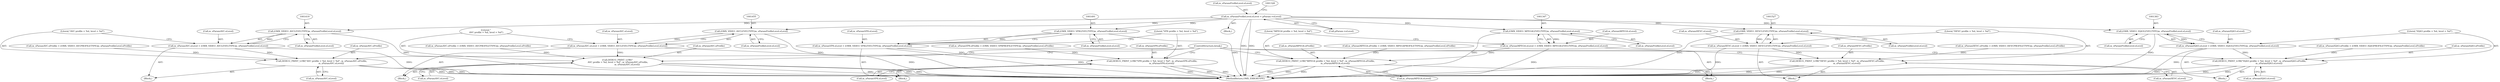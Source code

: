 digraph "0_Android_89913d7df36dbeb458ce165856bd6505a2ec647d_2@pointer" {
"1001317" [label="(Call,m_sParamProfileLevel.eLevel = pParam->eLevel)"];
"1001346" [label="(Call,(OMX_VIDEO_MPEG4LEVELTYPE)m_sParamProfileLevel.eLevel)"];
"1001342" [label="(Call,m_sParamMPEG4.eLevel = (OMX_VIDEO_MPEG4LEVELTYPE)m_sParamProfileLevel.eLevel)"];
"1001351" [label="(Call,DEBUG_PRINT_LOW(\"MPEG4 profile = %d, level = %d\", m_sParamMPEG4.eProfile,\n                            m_sParamMPEG4.eLevel))"];
"1001382" [label="(Call,(OMX_VIDEO_H263LEVELTYPE)m_sParamProfileLevel.eLevel)"];
"1001378" [label="(Call,m_sParamH263.eLevel = (OMX_VIDEO_H263LEVELTYPE)m_sParamProfileLevel.eLevel)"];
"1001387" [label="(Call,DEBUG_PRINT_LOW(\"H263 profile = %d, level = %d\", m_sParamH263.eProfile,\n                            m_sParamH263.eLevel))"];
"1001418" [label="(Call,(OMX_VIDEO_AVCLEVELTYPE)m_sParamProfileLevel.eLevel)"];
"1001414" [label="(Call,m_sParamAVC.eLevel = (OMX_VIDEO_AVCLEVELTYPE)m_sParamProfileLevel.eLevel)"];
"1001423" [label="(Call,DEBUG_PRINT_LOW(\"AVC profile = %d, level = %d\", m_sParamAVC.eProfile,\n                            m_sParamAVC.eLevel))"];
"1001454" [label="(Call,(OMX_VIDEO_AVCLEVELTYPE)m_sParamProfileLevel.eLevel)"];
"1001450" [label="(Call,m_sParamAVC.eLevel = (OMX_VIDEO_AVCLEVELTYPE)m_sParamProfileLevel.eLevel)"];
"1001459" [label="(Call,DEBUG_PRINT_LOW(\"\n AVC profile = %d, level = %d\", m_sParamAVC.eProfile,\n                            m_sParamAVC.eLevel))"];
"1001490" [label="(Call,(OMX_VIDEO_VP8LEVELTYPE)m_sParamProfileLevel.eLevel)"];
"1001486" [label="(Call,m_sParamVP8.eLevel = (OMX_VIDEO_VP8LEVELTYPE)m_sParamProfileLevel.eLevel)"];
"1001495" [label="(Call,DEBUG_PRINT_LOW(\"VP8 profile = %d, level = %d\", m_sParamVP8.eProfile,\n                            m_sParamVP8.eLevel))"];
"1001526" [label="(Call,(OMX_VIDEO_HEVCLEVELTYPE)m_sParamProfileLevel.eLevel)"];
"1001522" [label="(Call,m_sParamHEVC.eLevel = (OMX_VIDEO_HEVCLEVELTYPE)m_sParamProfileLevel.eLevel)"];
"1001531" [label="(Call,DEBUG_PRINT_LOW(\"HEVC profile = %d, level = %d\", m_sParamHEVC.eProfile,\n                            m_sParamHEVC.eLevel))"];
"1001513" [label="(Call,m_sParamHEVC.eProfile = (OMX_VIDEO_HEVCPROFILETYPE)m_sParamProfileLevel.eProfile)"];
"1001533" [label="(Call,m_sParamHEVC.eProfile)"];
"1001512" [label="(Block,)"];
"1001450" [label="(Call,m_sParamAVC.eLevel = (OMX_VIDEO_AVCLEVELTYPE)m_sParamProfileLevel.eLevel)"];
"1001353" [label="(Call,m_sParamMPEG4.eProfile)"];
"1001454" [label="(Call,(OMX_VIDEO_AVCLEVELTYPE)m_sParamProfileLevel.eLevel)"];
"1001441" [label="(Call,m_sParamAVC.eProfile = (OMX_VIDEO_AVCPROFILETYPE)m_sParamProfileLevel.eProfile)"];
"1001332" [label="(Block,)"];
"1001321" [label="(Call,pParam->eLevel)"];
"1001495" [label="(Call,DEBUG_PRINT_LOW(\"VP8 profile = %d, level = %d\", m_sParamVP8.eProfile,\n                            m_sParamVP8.eLevel))"];
"1001405" [label="(Call,m_sParamAVC.eProfile = (OMX_VIDEO_AVCPROFILETYPE)m_sParamProfileLevel.eProfile)"];
"1001368" [label="(Block,)"];
"1001477" [label="(Call,m_sParamVP8.eProfile = (OMX_VIDEO_VP8PROFILETYPE)m_sParamProfileLevel.eProfile)"];
"1001415" [label="(Call,m_sParamAVC.eLevel)"];
"1001378" [label="(Call,m_sParamH263.eLevel = (OMX_VIDEO_H263LEVELTYPE)m_sParamProfileLevel.eLevel)"];
"1001528" [label="(Call,m_sParamProfileLevel.eLevel)"];
"1001523" [label="(Call,m_sParamHEVC.eLevel)"];
"1001356" [label="(Call,m_sParamMPEG4.eLevel)"];
"1001497" [label="(Call,m_sParamVP8.eProfile)"];
"1001532" [label="(Literal,\"HEVC profile = %d, level = %d\")"];
"1001464" [label="(Call,m_sParamAVC.eLevel)"];
"1001333" [label="(Call,m_sParamMPEG4.eProfile = (OMX_VIDEO_MPEG4PROFILETYPE)m_sParamProfileLevel.eProfile)"];
"1001531" [label="(Call,DEBUG_PRINT_LOW(\"HEVC profile = %d, level = %d\", m_sParamHEVC.eProfile,\n                            m_sParamHEVC.eLevel))"];
"1001382" [label="(Call,(OMX_VIDEO_H263LEVELTYPE)m_sParamProfileLevel.eLevel)"];
"1001490" [label="(Call,(OMX_VIDEO_VP8LEVELTYPE)m_sParamProfileLevel.eLevel)"];
"1001461" [label="(Call,m_sParamAVC.eProfile)"];
"1001384" [label="(Call,m_sParamProfileLevel.eLevel)"];
"1001476" [label="(Block,)"];
"1001456" [label="(Call,m_sParamProfileLevel.eLevel)"];
"1001539" [label="(ControlStructure,break;)"];
"1001318" [label="(Call,m_sParamProfileLevel.eLevel)"];
"1001342" [label="(Call,m_sParamMPEG4.eLevel = (OMX_VIDEO_MPEG4LEVELTYPE)m_sParamProfileLevel.eLevel)"];
"1001392" [label="(Call,m_sParamH263.eLevel)"];
"1001277" [label="(Block,)"];
"1001424" [label="(Literal,\"AVC profile = %d, level = %d\")"];
"1001428" [label="(Call,m_sParamAVC.eLevel)"];
"1001440" [label="(Block,)"];
"1001522" [label="(Call,m_sParamHEVC.eLevel = (OMX_VIDEO_HEVCLEVELTYPE)m_sParamProfileLevel.eLevel)"];
"1001404" [label="(Block,)"];
"1001496" [label="(Literal,\"VP8 profile = %d, level = %d\")"];
"1001388" [label="(Literal,\"H263 profile = %d, level = %d\")"];
"1002951" [label="(MethodReturn,OMX_ERRORTYPE)"];
"1001451" [label="(Call,m_sParamAVC.eLevel)"];
"1001425" [label="(Call,m_sParamAVC.eProfile)"];
"1001486" [label="(Call,m_sParamVP8.eLevel = (OMX_VIDEO_VP8LEVELTYPE)m_sParamProfileLevel.eLevel)"];
"1001536" [label="(Call,m_sParamHEVC.eLevel)"];
"1001414" [label="(Call,m_sParamAVC.eLevel = (OMX_VIDEO_AVCLEVELTYPE)m_sParamProfileLevel.eLevel)"];
"1001487" [label="(Call,m_sParamVP8.eLevel)"];
"1001317" [label="(Call,m_sParamProfileLevel.eLevel = pParam->eLevel)"];
"1001343" [label="(Call,m_sParamMPEG4.eLevel)"];
"1001423" [label="(Call,DEBUG_PRINT_LOW(\"AVC profile = %d, level = %d\", m_sParamAVC.eProfile,\n                            m_sParamAVC.eLevel))"];
"1001500" [label="(Call,m_sParamVP8.eLevel)"];
"1001351" [label="(Call,DEBUG_PRINT_LOW(\"MPEG4 profile = %d, level = %d\", m_sParamMPEG4.eProfile,\n                            m_sParamMPEG4.eLevel))"];
"1001526" [label="(Call,(OMX_VIDEO_HEVCLEVELTYPE)m_sParamProfileLevel.eLevel)"];
"1001348" [label="(Call,m_sParamProfileLevel.eLevel)"];
"1001379" [label="(Call,m_sParamH263.eLevel)"];
"1001418" [label="(Call,(OMX_VIDEO_AVCLEVELTYPE)m_sParamProfileLevel.eLevel)"];
"1001387" [label="(Call,DEBUG_PRINT_LOW(\"H263 profile = %d, level = %d\", m_sParamH263.eProfile,\n                            m_sParamH263.eLevel))"];
"1001369" [label="(Call,m_sParamH263.eProfile = (OMX_VIDEO_H263PROFILETYPE)m_sParamProfileLevel.eProfile)"];
"1001352" [label="(Literal,\"MPEG4 profile = %d, level = %d\")"];
"1001420" [label="(Call,m_sParamProfileLevel.eLevel)"];
"1001459" [label="(Call,DEBUG_PRINT_LOW(\"\n AVC profile = %d, level = %d\", m_sParamAVC.eProfile,\n                            m_sParamAVC.eLevel))"];
"1001492" [label="(Call,m_sParamProfileLevel.eLevel)"];
"1001346" [label="(Call,(OMX_VIDEO_MPEG4LEVELTYPE)m_sParamProfileLevel.eLevel)"];
"1001460" [label="(Literal,\"\n AVC profile = %d, level = %d\")"];
"1001389" [label="(Call,m_sParamH263.eProfile)"];
"1001317" -> "1001277"  [label="AST: "];
"1001317" -> "1001321"  [label="CFG: "];
"1001318" -> "1001317"  [label="AST: "];
"1001321" -> "1001317"  [label="AST: "];
"1001328" -> "1001317"  [label="CFG: "];
"1001317" -> "1002951"  [label="DDG: "];
"1001317" -> "1002951"  [label="DDG: "];
"1001317" -> "1001346"  [label="DDG: "];
"1001317" -> "1001382"  [label="DDG: "];
"1001317" -> "1001418"  [label="DDG: "];
"1001317" -> "1001454"  [label="DDG: "];
"1001317" -> "1001490"  [label="DDG: "];
"1001317" -> "1001526"  [label="DDG: "];
"1001346" -> "1001342"  [label="AST: "];
"1001346" -> "1001348"  [label="CFG: "];
"1001347" -> "1001346"  [label="AST: "];
"1001348" -> "1001346"  [label="AST: "];
"1001342" -> "1001346"  [label="CFG: "];
"1001346" -> "1002951"  [label="DDG: "];
"1001346" -> "1001342"  [label="DDG: "];
"1001342" -> "1001332"  [label="AST: "];
"1001343" -> "1001342"  [label="AST: "];
"1001352" -> "1001342"  [label="CFG: "];
"1001342" -> "1002951"  [label="DDG: "];
"1001342" -> "1001351"  [label="DDG: "];
"1001351" -> "1001332"  [label="AST: "];
"1001351" -> "1001356"  [label="CFG: "];
"1001352" -> "1001351"  [label="AST: "];
"1001353" -> "1001351"  [label="AST: "];
"1001356" -> "1001351"  [label="AST: "];
"1001539" -> "1001351"  [label="CFG: "];
"1001351" -> "1002951"  [label="DDG: "];
"1001351" -> "1002951"  [label="DDG: "];
"1001351" -> "1002951"  [label="DDG: "];
"1001333" -> "1001351"  [label="DDG: "];
"1001382" -> "1001378"  [label="AST: "];
"1001382" -> "1001384"  [label="CFG: "];
"1001383" -> "1001382"  [label="AST: "];
"1001384" -> "1001382"  [label="AST: "];
"1001378" -> "1001382"  [label="CFG: "];
"1001382" -> "1002951"  [label="DDG: "];
"1001382" -> "1001378"  [label="DDG: "];
"1001378" -> "1001368"  [label="AST: "];
"1001379" -> "1001378"  [label="AST: "];
"1001388" -> "1001378"  [label="CFG: "];
"1001378" -> "1002951"  [label="DDG: "];
"1001378" -> "1001387"  [label="DDG: "];
"1001387" -> "1001368"  [label="AST: "];
"1001387" -> "1001392"  [label="CFG: "];
"1001388" -> "1001387"  [label="AST: "];
"1001389" -> "1001387"  [label="AST: "];
"1001392" -> "1001387"  [label="AST: "];
"1001539" -> "1001387"  [label="CFG: "];
"1001387" -> "1002951"  [label="DDG: "];
"1001387" -> "1002951"  [label="DDG: "];
"1001387" -> "1002951"  [label="DDG: "];
"1001369" -> "1001387"  [label="DDG: "];
"1001418" -> "1001414"  [label="AST: "];
"1001418" -> "1001420"  [label="CFG: "];
"1001419" -> "1001418"  [label="AST: "];
"1001420" -> "1001418"  [label="AST: "];
"1001414" -> "1001418"  [label="CFG: "];
"1001418" -> "1002951"  [label="DDG: "];
"1001418" -> "1001414"  [label="DDG: "];
"1001414" -> "1001404"  [label="AST: "];
"1001415" -> "1001414"  [label="AST: "];
"1001424" -> "1001414"  [label="CFG: "];
"1001414" -> "1002951"  [label="DDG: "];
"1001414" -> "1001423"  [label="DDG: "];
"1001423" -> "1001404"  [label="AST: "];
"1001423" -> "1001428"  [label="CFG: "];
"1001424" -> "1001423"  [label="AST: "];
"1001425" -> "1001423"  [label="AST: "];
"1001428" -> "1001423"  [label="AST: "];
"1001539" -> "1001423"  [label="CFG: "];
"1001423" -> "1002951"  [label="DDG: "];
"1001423" -> "1002951"  [label="DDG: "];
"1001423" -> "1002951"  [label="DDG: "];
"1001405" -> "1001423"  [label="DDG: "];
"1001454" -> "1001450"  [label="AST: "];
"1001454" -> "1001456"  [label="CFG: "];
"1001455" -> "1001454"  [label="AST: "];
"1001456" -> "1001454"  [label="AST: "];
"1001450" -> "1001454"  [label="CFG: "];
"1001454" -> "1002951"  [label="DDG: "];
"1001454" -> "1001450"  [label="DDG: "];
"1001450" -> "1001440"  [label="AST: "];
"1001451" -> "1001450"  [label="AST: "];
"1001460" -> "1001450"  [label="CFG: "];
"1001450" -> "1002951"  [label="DDG: "];
"1001450" -> "1001459"  [label="DDG: "];
"1001459" -> "1001440"  [label="AST: "];
"1001459" -> "1001464"  [label="CFG: "];
"1001460" -> "1001459"  [label="AST: "];
"1001461" -> "1001459"  [label="AST: "];
"1001464" -> "1001459"  [label="AST: "];
"1001539" -> "1001459"  [label="CFG: "];
"1001459" -> "1002951"  [label="DDG: "];
"1001459" -> "1002951"  [label="DDG: "];
"1001459" -> "1002951"  [label="DDG: "];
"1001441" -> "1001459"  [label="DDG: "];
"1001490" -> "1001486"  [label="AST: "];
"1001490" -> "1001492"  [label="CFG: "];
"1001491" -> "1001490"  [label="AST: "];
"1001492" -> "1001490"  [label="AST: "];
"1001486" -> "1001490"  [label="CFG: "];
"1001490" -> "1002951"  [label="DDG: "];
"1001490" -> "1001486"  [label="DDG: "];
"1001486" -> "1001476"  [label="AST: "];
"1001487" -> "1001486"  [label="AST: "];
"1001496" -> "1001486"  [label="CFG: "];
"1001486" -> "1002951"  [label="DDG: "];
"1001486" -> "1001495"  [label="DDG: "];
"1001495" -> "1001476"  [label="AST: "];
"1001495" -> "1001500"  [label="CFG: "];
"1001496" -> "1001495"  [label="AST: "];
"1001497" -> "1001495"  [label="AST: "];
"1001500" -> "1001495"  [label="AST: "];
"1001539" -> "1001495"  [label="CFG: "];
"1001495" -> "1002951"  [label="DDG: "];
"1001495" -> "1002951"  [label="DDG: "];
"1001495" -> "1002951"  [label="DDG: "];
"1001477" -> "1001495"  [label="DDG: "];
"1001526" -> "1001522"  [label="AST: "];
"1001526" -> "1001528"  [label="CFG: "];
"1001527" -> "1001526"  [label="AST: "];
"1001528" -> "1001526"  [label="AST: "];
"1001522" -> "1001526"  [label="CFG: "];
"1001526" -> "1002951"  [label="DDG: "];
"1001526" -> "1001522"  [label="DDG: "];
"1001522" -> "1001512"  [label="AST: "];
"1001523" -> "1001522"  [label="AST: "];
"1001532" -> "1001522"  [label="CFG: "];
"1001522" -> "1002951"  [label="DDG: "];
"1001522" -> "1001531"  [label="DDG: "];
"1001531" -> "1001512"  [label="AST: "];
"1001531" -> "1001536"  [label="CFG: "];
"1001532" -> "1001531"  [label="AST: "];
"1001533" -> "1001531"  [label="AST: "];
"1001536" -> "1001531"  [label="AST: "];
"1001539" -> "1001531"  [label="CFG: "];
"1001531" -> "1002951"  [label="DDG: "];
"1001531" -> "1002951"  [label="DDG: "];
"1001531" -> "1002951"  [label="DDG: "];
"1001513" -> "1001531"  [label="DDG: "];
}
